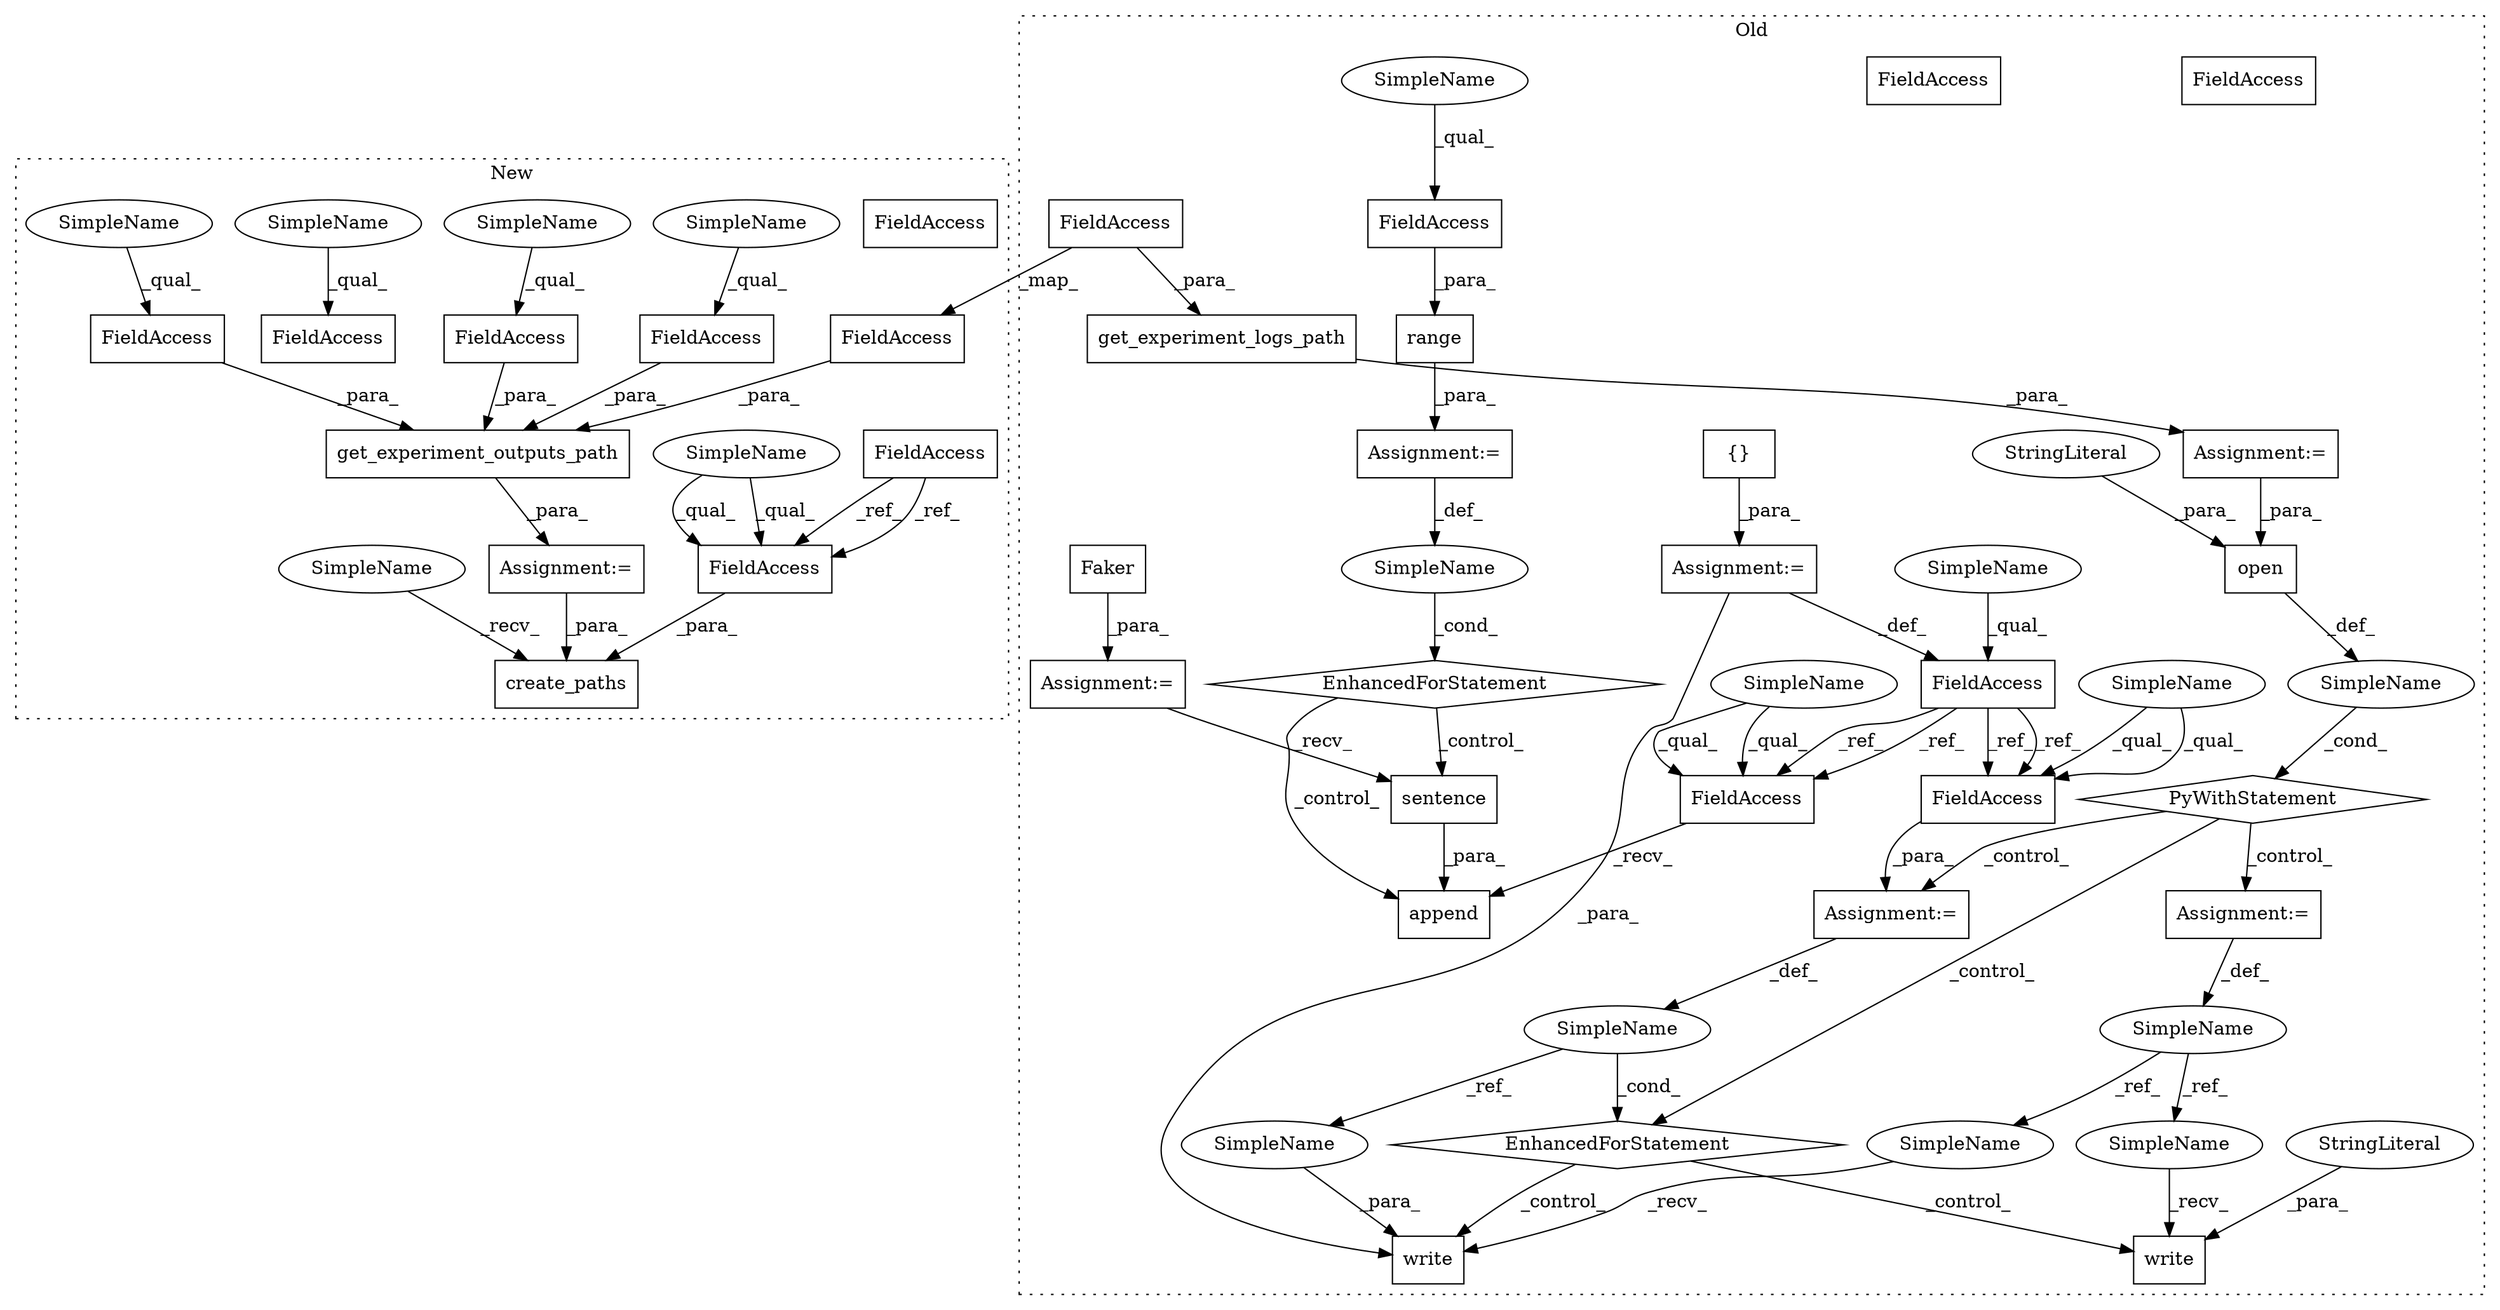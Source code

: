 digraph G {
subgraph cluster0 {
1 [label="write" a="32" s="80981,80991" l="6,1" shape="box"];
3 [label="{}" a="4" s="80657" l="2" shape="box"];
4 [label="SimpleName" a="42" s="80922" l="4" shape="ellipse"];
5 [label="EnhancedForStatement" a="70" s="80861,80938" l="57,2" shape="diamond"];
7 [label="PyWithStatement" a="104" s="80806,80834" l="10,2" shape="diamond"];
8 [label="SimpleName" a="42" s="" l="" shape="ellipse"];
10 [label="FieldAccess" a="22" s="80630" l="9" shape="box"];
13 [label="FieldAccess" a="22" s="80929" l="9" shape="box"];
14 [label="FieldAccess" a="22" s="80761" l="9" shape="box"];
15 [label="get_experiment_logs_path" a="32" s="80501,80548" l="25,1" shape="box"];
17 [label="Assignment:=" a="7" s="80861,80938" l="57,2" shape="box"];
18 [label="Assignment:=" a="7" s="80639" l="1" shape="box"];
19 [label="Assignment:=" a="7" s="80849" l="4" shape="box"];
20 [label="write" a="32" s="80955,80965" l="6,1" shape="box"];
21 [label="SimpleName" a="42" s="80849" l="4" shape="ellipse"];
22 [label="StringLiteral" a="45" s="80987" l="4" shape="ellipse"];
23 [label="Assignment:=" a="7" s="80500" l="1" shape="box"];
24 [label="append" a="32" s="80771,80793" l="7,1" shape="box"];
25 [label="sentence" a="32" s="80783" l="10" shape="box"];
26 [label="Faker" a="32" s="80617" l="7" shape="box"];
27 [label="EnhancedForStatement" a="70" s="80665,80751" l="53,2" shape="diamond"];
28 [label="range" a="32" s="80726,80750" l="6,1" shape="box"];
29 [label="FieldAccess" a="22" s="80732" l="18" shape="box"];
30 [label="SimpleName" a="42" s="80722" l="1" shape="ellipse"];
31 [label="Assignment:=" a="7" s="80665,80751" l="53,2" shape="box"];
32 [label="Assignment:=" a="7" s="80616" l="1" shape="box"];
33 [label="open" a="32" s="80816,80833" l="5,1" shape="box"];
34 [label="StringLiteral" a="45" s="80830" l="3" shape="ellipse"];
35 [label="FieldAccess" a="22" s="80526" l="22" shape="box"];
41 [label="FieldAccess" a="22" s="80929" l="9" shape="box"];
42 [label="FieldAccess" a="22" s="80761" l="9" shape="box"];
43 [label="SimpleName" a="42" s="80961" l="4" shape="ellipse"];
44 [label="SimpleName" a="42" s="80976" l="4" shape="ellipse"];
45 [label="SimpleName" a="42" s="80950" l="4" shape="ellipse"];
46 [label="SimpleName" a="42" s="80630" l="4" shape="ellipse"];
47 [label="SimpleName" a="42" s="80732" l="4" shape="ellipse"];
48 [label="SimpleName" a="42" s="80761" l="4" shape="ellipse"];
49 [label="SimpleName" a="42" s="80929" l="4" shape="ellipse"];
label = "Old";
style="dotted";
}
subgraph cluster1 {
2 [label="get_experiment_outputs_path" a="32" s="82914,83055" l="28,1" shape="box"];
6 [label="FieldAccess" a="22" s="82942" l="30" shape="box"];
9 [label="FieldAccess" a="22" s="83028" l="27" shape="box"];
11 [label="FieldAccess" a="22" s="83093" l="30" shape="box"];
12 [label="FieldAccess" a="22" s="82996" l="31" shape="box"];
16 [label="Assignment:=" a="7" s="82913" l="1" shape="box"];
36 [label="FieldAccess" a="22" s="82973" l="22" shape="box"];
37 [label="create_paths" a="32" s="83158,83192" l="13,1" shape="box"];
38 [label="FieldAccess" a="22" s="82783" l="8" shape="box"];
39 [label="FieldAccess" a="22" s="83184" l="8" shape="box"];
40 [label="FieldAccess" a="22" s="83184" l="8" shape="box"];
50 [label="SimpleName" a="42" s="83028" l="10" shape="ellipse"];
51 [label="SimpleName" a="42" s="82996" l="10" shape="ellipse"];
52 [label="SimpleName" a="42" s="83093" l="10" shape="ellipse"];
53 [label="SimpleName" a="42" s="82942" l="10" shape="ellipse"];
54 [label="SimpleName" a="42" s="83184" l="4" shape="ellipse"];
55 [label="SimpleName" a="42" s="83153" l="4" shape="ellipse"];
label = "New";
style="dotted";
}
2 -> 16 [label="_para_"];
3 -> 18 [label="_para_"];
4 -> 43 [label="_ref_"];
4 -> 5 [label="_cond_"];
5 -> 20 [label="_control_"];
5 -> 1 [label="_control_"];
6 -> 2 [label="_para_"];
7 -> 17 [label="_control_"];
7 -> 19 [label="_control_"];
7 -> 5 [label="_control_"];
8 -> 7 [label="_cond_"];
9 -> 2 [label="_para_"];
10 -> 41 [label="_ref_"];
10 -> 42 [label="_ref_"];
10 -> 41 [label="_ref_"];
10 -> 42 [label="_ref_"];
12 -> 2 [label="_para_"];
15 -> 23 [label="_para_"];
16 -> 37 [label="_para_"];
17 -> 4 [label="_def_"];
18 -> 20 [label="_para_"];
18 -> 10 [label="_def_"];
19 -> 21 [label="_def_"];
21 -> 44 [label="_ref_"];
21 -> 45 [label="_ref_"];
22 -> 1 [label="_para_"];
23 -> 33 [label="_para_"];
25 -> 24 [label="_para_"];
26 -> 32 [label="_para_"];
27 -> 25 [label="_control_"];
27 -> 24 [label="_control_"];
28 -> 31 [label="_para_"];
29 -> 28 [label="_para_"];
30 -> 27 [label="_cond_"];
31 -> 30 [label="_def_"];
32 -> 25 [label="_recv_"];
33 -> 8 [label="_def_"];
34 -> 33 [label="_para_"];
35 -> 15 [label="_para_"];
35 -> 36 [label="_map_"];
36 -> 2 [label="_para_"];
38 -> 40 [label="_ref_"];
38 -> 40 [label="_ref_"];
40 -> 37 [label="_para_"];
41 -> 17 [label="_para_"];
42 -> 24 [label="_recv_"];
43 -> 20 [label="_para_"];
44 -> 1 [label="_recv_"];
45 -> 20 [label="_recv_"];
46 -> 10 [label="_qual_"];
47 -> 29 [label="_qual_"];
48 -> 42 [label="_qual_"];
48 -> 42 [label="_qual_"];
49 -> 41 [label="_qual_"];
49 -> 41 [label="_qual_"];
50 -> 9 [label="_qual_"];
51 -> 12 [label="_qual_"];
52 -> 11 [label="_qual_"];
53 -> 6 [label="_qual_"];
54 -> 40 [label="_qual_"];
54 -> 40 [label="_qual_"];
55 -> 37 [label="_recv_"];
}